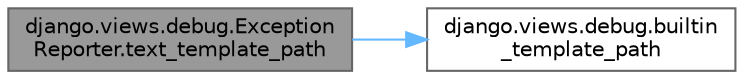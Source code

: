 digraph "django.views.debug.ExceptionReporter.text_template_path"
{
 // LATEX_PDF_SIZE
  bgcolor="transparent";
  edge [fontname=Helvetica,fontsize=10,labelfontname=Helvetica,labelfontsize=10];
  node [fontname=Helvetica,fontsize=10,shape=box,height=0.2,width=0.4];
  rankdir="LR";
  Node1 [id="Node000001",label="django.views.debug.Exception\lReporter.text_template_path",height=0.2,width=0.4,color="gray40", fillcolor="grey60", style="filled", fontcolor="black",tooltip=" "];
  Node1 -> Node2 [id="edge1_Node000001_Node000002",color="steelblue1",style="solid",tooltip=" "];
  Node2 [id="Node000002",label="django.views.debug.builtin\l_template_path",height=0.2,width=0.4,color="grey40", fillcolor="white", style="filled",URL="$namespacedjango_1_1views_1_1debug.html#a504fbf3016b2469509728c586a2f7590",tooltip=" "];
}
